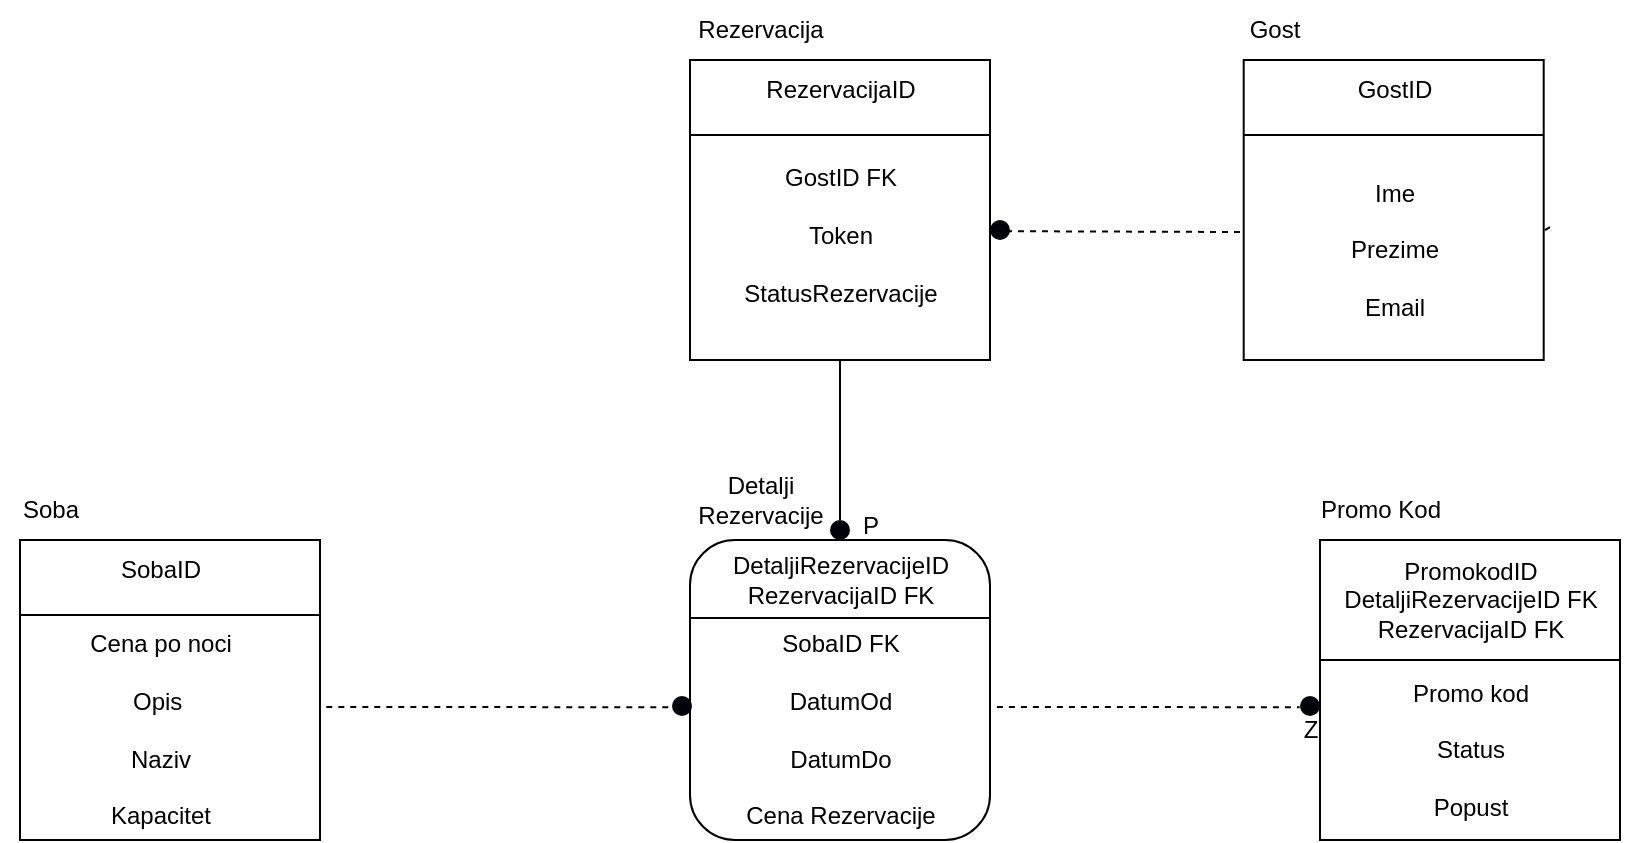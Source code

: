 <mxfile version="22.1.17" type="device">
  <diagram name="Page-1" id="5vQITXYcGP1NPIFjUh3j">
    <mxGraphModel dx="1290" dy="530" grid="1" gridSize="10" guides="1" tooltips="1" connect="1" arrows="1" fold="1" page="1" pageScale="1" pageWidth="827" pageHeight="1169" math="0" shadow="0">
      <root>
        <mxCell id="0" />
        <mxCell id="1" parent="0" />
        <mxCell id="q8Q87Shdo5xeXCRGVh9m-1" value="" style="whiteSpace=wrap;html=1;aspect=fixed;" vertex="1" parent="1">
          <mxGeometry x="631.85" y="40" width="150" height="150" as="geometry" />
        </mxCell>
        <mxCell id="q8Q87Shdo5xeXCRGVh9m-3" value="" style="endArrow=none;html=1;rounded=0;exitX=0;exitY=0.25;exitDx=0;exitDy=0;entryX=1;entryY=0.25;entryDx=0;entryDy=0;" edge="1" parent="1" source="q8Q87Shdo5xeXCRGVh9m-1" target="q8Q87Shdo5xeXCRGVh9m-1">
          <mxGeometry width="50" height="50" relative="1" as="geometry">
            <mxPoint x="981.85" y="300" as="sourcePoint" />
            <mxPoint x="1031.85" y="250" as="targetPoint" />
          </mxGeometry>
        </mxCell>
        <mxCell id="q8Q87Shdo5xeXCRGVh9m-4" value="GostID" style="text;html=1;align=center;verticalAlign=middle;resizable=0;points=[];autosize=1;strokeColor=none;fillColor=none;" vertex="1" parent="1">
          <mxGeometry x="676.85" y="40" width="60" height="30" as="geometry" />
        </mxCell>
        <mxCell id="q8Q87Shdo5xeXCRGVh9m-5" value="Ime&lt;br&gt;&lt;br&gt;Prezime&lt;br&gt;&lt;br&gt;Email" style="text;html=1;align=center;verticalAlign=middle;resizable=0;points=[];autosize=1;strokeColor=none;fillColor=none;" vertex="1" parent="1">
          <mxGeometry x="671.85" y="90" width="70" height="90" as="geometry" />
        </mxCell>
        <mxCell id="q8Q87Shdo5xeXCRGVh9m-6" value="" style="whiteSpace=wrap;html=1;aspect=fixed;" vertex="1" parent="1">
          <mxGeometry x="355" y="40" width="150" height="150" as="geometry" />
        </mxCell>
        <mxCell id="q8Q87Shdo5xeXCRGVh9m-7" value="" style="endArrow=none;html=1;rounded=0;exitX=0;exitY=0.25;exitDx=0;exitDy=0;entryX=1;entryY=0.25;entryDx=0;entryDy=0;" edge="1" parent="1" source="q8Q87Shdo5xeXCRGVh9m-6" target="q8Q87Shdo5xeXCRGVh9m-6">
          <mxGeometry width="50" height="50" relative="1" as="geometry">
            <mxPoint x="705" y="300" as="sourcePoint" />
            <mxPoint x="755" y="250" as="targetPoint" />
          </mxGeometry>
        </mxCell>
        <mxCell id="q8Q87Shdo5xeXCRGVh9m-8" value="RezervacijaID" style="text;html=1;align=center;verticalAlign=middle;resizable=0;points=[];autosize=1;strokeColor=none;fillColor=none;" vertex="1" parent="1">
          <mxGeometry x="380" y="40" width="100" height="30" as="geometry" />
        </mxCell>
        <mxCell id="q8Q87Shdo5xeXCRGVh9m-9" value="GostID FK&lt;br&gt;&lt;br&gt;Token&lt;br&gt;&lt;br&gt;StatusRezervacije&lt;br&gt;&lt;br&gt;" style="text;html=1;align=center;verticalAlign=middle;resizable=0;points=[];autosize=1;strokeColor=none;fillColor=none;" vertex="1" parent="1">
          <mxGeometry x="370" y="85" width="120" height="100" as="geometry" />
        </mxCell>
        <mxCell id="q8Q87Shdo5xeXCRGVh9m-10" value="Gost" style="text;html=1;align=center;verticalAlign=middle;resizable=0;points=[];autosize=1;strokeColor=none;fillColor=none;" vertex="1" parent="1">
          <mxGeometry x="621.85" y="10" width="50" height="30" as="geometry" />
        </mxCell>
        <mxCell id="q8Q87Shdo5xeXCRGVh9m-11" value="Rezervacija" style="text;html=1;align=center;verticalAlign=middle;resizable=0;points=[];autosize=1;strokeColor=none;fillColor=none;" vertex="1" parent="1">
          <mxGeometry x="345" y="10" width="90" height="30" as="geometry" />
        </mxCell>
        <mxCell id="q8Q87Shdo5xeXCRGVh9m-20" value="" style="endArrow=none;dashed=1;html=1;rounded=0;entryX=-0.016;entryY=0.557;entryDx=0;entryDy=0;entryPerimeter=0;exitX=1.021;exitY=0.557;exitDx=0;exitDy=0;exitPerimeter=0;" edge="1" parent="1" source="q8Q87Shdo5xeXCRGVh9m-1">
          <mxGeometry width="50" height="50" relative="1" as="geometry">
            <mxPoint x="784.85" y="124" as="sourcePoint" />
            <mxPoint x="781.69" y="125.57" as="targetPoint" />
          </mxGeometry>
        </mxCell>
        <mxCell id="q8Q87Shdo5xeXCRGVh9m-21" value="" style="endArrow=none;html=1;rounded=0;entryX=0.5;entryY=1;entryDx=0;entryDy=0;" edge="1" parent="1" source="q8Q87Shdo5xeXCRGVh9m-22" target="q8Q87Shdo5xeXCRGVh9m-6">
          <mxGeometry width="50" height="50" relative="1" as="geometry">
            <mxPoint x="430" y="280" as="sourcePoint" />
            <mxPoint x="285" y="250" as="targetPoint" />
          </mxGeometry>
        </mxCell>
        <mxCell id="q8Q87Shdo5xeXCRGVh9m-23" value="" style="endArrow=none;html=1;rounded=0;entryX=0.5;entryY=1;entryDx=0;entryDy=0;" edge="1" parent="1" target="q8Q87Shdo5xeXCRGVh9m-22">
          <mxGeometry width="50" height="50" relative="1" as="geometry">
            <mxPoint x="430" y="280" as="sourcePoint" />
            <mxPoint x="430" y="190" as="targetPoint" />
          </mxGeometry>
        </mxCell>
        <mxCell id="q8Q87Shdo5xeXCRGVh9m-22" value="" style="shape=ellipse;fillColor=#00040A;strokeColor=none;html=1;sketch=0;" vertex="1" parent="1">
          <mxGeometry x="425" y="270" width="10" height="10" as="geometry" />
        </mxCell>
        <mxCell id="q8Q87Shdo5xeXCRGVh9m-28" value="Detalji &lt;br&gt;Rezervacije" style="text;html=1;align=center;verticalAlign=middle;resizable=0;points=[];autosize=1;strokeColor=none;fillColor=none;" vertex="1" parent="1">
          <mxGeometry x="345" y="240" width="90" height="40" as="geometry" />
        </mxCell>
        <mxCell id="q8Q87Shdo5xeXCRGVh9m-29" value="" style="rounded=1;whiteSpace=wrap;html=1;" vertex="1" parent="1">
          <mxGeometry x="355" y="280" width="150" height="150" as="geometry" />
        </mxCell>
        <mxCell id="q8Q87Shdo5xeXCRGVh9m-27" value="SobaID FK&lt;br&gt;&lt;br&gt;DatumOd&lt;br&gt;&lt;br&gt;DatumDo&lt;br&gt;&lt;br&gt;Cena Rezervacije" style="text;html=1;align=center;verticalAlign=middle;resizable=0;points=[];autosize=1;strokeColor=none;fillColor=none;" vertex="1" parent="1">
          <mxGeometry x="370" y="320" width="120" height="110" as="geometry" />
        </mxCell>
        <mxCell id="q8Q87Shdo5xeXCRGVh9m-26" value="DetaljiRezervacijeID&lt;br&gt;RezervacijaID FK&lt;br&gt;" style="text;html=1;align=center;verticalAlign=middle;resizable=0;points=[];autosize=1;strokeColor=none;fillColor=none;" vertex="1" parent="1">
          <mxGeometry x="365" y="280" width="130" height="40" as="geometry" />
        </mxCell>
        <mxCell id="q8Q87Shdo5xeXCRGVh9m-25" value="" style="endArrow=none;html=1;rounded=0;exitX=0;exitY=0.25;exitDx=0;exitDy=0;entryX=1;entryY=0.25;entryDx=0;entryDy=0;" edge="1" parent="1">
          <mxGeometry width="50" height="50" relative="1" as="geometry">
            <mxPoint x="355" y="319" as="sourcePoint" />
            <mxPoint x="505" y="319" as="targetPoint" />
          </mxGeometry>
        </mxCell>
        <mxCell id="q8Q87Shdo5xeXCRGVh9m-30" value="" style="whiteSpace=wrap;html=1;aspect=fixed;" vertex="1" parent="1">
          <mxGeometry x="20" y="280" width="150" height="150" as="geometry" />
        </mxCell>
        <mxCell id="q8Q87Shdo5xeXCRGVh9m-31" value="" style="endArrow=none;html=1;rounded=0;exitX=0;exitY=0.25;exitDx=0;exitDy=0;entryX=1;entryY=0.25;entryDx=0;entryDy=0;" edge="1" parent="1" source="q8Q87Shdo5xeXCRGVh9m-30" target="q8Q87Shdo5xeXCRGVh9m-30">
          <mxGeometry width="50" height="50" relative="1" as="geometry">
            <mxPoint x="370" y="550" as="sourcePoint" />
            <mxPoint x="420" y="500" as="targetPoint" />
          </mxGeometry>
        </mxCell>
        <mxCell id="q8Q87Shdo5xeXCRGVh9m-32" value="SobaID" style="text;html=1;align=center;verticalAlign=middle;resizable=0;points=[];autosize=1;strokeColor=none;fillColor=none;" vertex="1" parent="1">
          <mxGeometry x="60" y="280" width="60" height="30" as="geometry" />
        </mxCell>
        <mxCell id="q8Q87Shdo5xeXCRGVh9m-33" value="Cena po noci&lt;br&gt;&lt;br&gt;Opis&amp;nbsp;&lt;br&gt;&lt;br&gt;Naziv&lt;br&gt;&lt;br&gt;Kapacitet" style="text;html=1;align=center;verticalAlign=middle;resizable=0;points=[];autosize=1;strokeColor=none;fillColor=none;" vertex="1" parent="1">
          <mxGeometry x="45" y="320" width="90" height="110" as="geometry" />
        </mxCell>
        <mxCell id="q8Q87Shdo5xeXCRGVh9m-34" value="Soba" style="text;html=1;align=center;verticalAlign=middle;resizable=0;points=[];autosize=1;strokeColor=none;fillColor=none;" vertex="1" parent="1">
          <mxGeometry x="10" y="250" width="50" height="30" as="geometry" />
        </mxCell>
        <mxCell id="q8Q87Shdo5xeXCRGVh9m-35" value="" style="endArrow=none;dashed=1;html=1;rounded=0;entryX=-0.016;entryY=0.557;entryDx=0;entryDy=0;entryPerimeter=0;exitX=1.021;exitY=0.557;exitDx=0;exitDy=0;exitPerimeter=0;" edge="1" parent="1" source="q8Q87Shdo5xeXCRGVh9m-30" target="q8Q87Shdo5xeXCRGVh9m-36">
          <mxGeometry width="50" height="50" relative="1" as="geometry">
            <mxPoint x="173" y="374" as="sourcePoint" />
            <mxPoint x="488" y="374" as="targetPoint" />
          </mxGeometry>
        </mxCell>
        <mxCell id="q8Q87Shdo5xeXCRGVh9m-36" value="" style="shape=ellipse;fillColor=#00040A;strokeColor=none;html=1;sketch=0;" vertex="1" parent="1">
          <mxGeometry x="346" y="358" width="10" height="10" as="geometry" />
        </mxCell>
        <mxCell id="q8Q87Shdo5xeXCRGVh9m-39" value="" style="whiteSpace=wrap;html=1;aspect=fixed;" vertex="1" parent="1">
          <mxGeometry x="670" y="280" width="150" height="150" as="geometry" />
        </mxCell>
        <mxCell id="q8Q87Shdo5xeXCRGVh9m-40" value="" style="endArrow=none;html=1;rounded=0;exitX=0;exitY=0.25;exitDx=0;exitDy=0;entryX=1;entryY=0.25;entryDx=0;entryDy=0;" edge="1" parent="1">
          <mxGeometry width="50" height="50" relative="1" as="geometry">
            <mxPoint x="670" y="340" as="sourcePoint" />
            <mxPoint x="820" y="340" as="targetPoint" />
          </mxGeometry>
        </mxCell>
        <mxCell id="q8Q87Shdo5xeXCRGVh9m-41" value="PromokodID&lt;br&gt;DetaljiRezervacijeID FK&lt;br&gt;RezervacijaID FK" style="text;html=1;align=center;verticalAlign=middle;resizable=0;points=[];autosize=1;strokeColor=none;fillColor=none;" vertex="1" parent="1">
          <mxGeometry x="670" y="280" width="150" height="60" as="geometry" />
        </mxCell>
        <mxCell id="q8Q87Shdo5xeXCRGVh9m-42" value="Promo kod&lt;br&gt;&lt;br&gt;Status&lt;br&gt;&lt;br&gt;Popust&lt;br&gt;" style="text;html=1;align=center;verticalAlign=middle;resizable=0;points=[];autosize=1;strokeColor=none;fillColor=none;" vertex="1" parent="1">
          <mxGeometry x="705" y="340" width="80" height="90" as="geometry" />
        </mxCell>
        <mxCell id="q8Q87Shdo5xeXCRGVh9m-43" value="Promo Kod" style="text;html=1;align=center;verticalAlign=middle;resizable=0;points=[];autosize=1;strokeColor=none;fillColor=none;" vertex="1" parent="1">
          <mxGeometry x="660" y="250" width="80" height="30" as="geometry" />
        </mxCell>
        <mxCell id="q8Q87Shdo5xeXCRGVh9m-49" value="" style="endArrow=none;dashed=1;html=1;rounded=0;entryX=-0.016;entryY=0.557;entryDx=0;entryDy=0;entryPerimeter=0;exitX=1.023;exitY=0.557;exitDx=0;exitDy=0;exitPerimeter=0;" edge="1" parent="1" source="q8Q87Shdo5xeXCRGVh9m-45" target="q8Q87Shdo5xeXCRGVh9m-39">
          <mxGeometry width="50" height="50" relative="1" as="geometry">
            <mxPoint x="532" y="354.5" as="sourcePoint" />
            <mxPoint x="705" y="354.5" as="targetPoint" />
          </mxGeometry>
        </mxCell>
        <mxCell id="q8Q87Shdo5xeXCRGVh9m-50" value="" style="endArrow=none;dashed=1;html=1;rounded=0;entryX=-0.016;entryY=0.557;entryDx=0;entryDy=0;entryPerimeter=0;exitX=1.023;exitY=0.557;exitDx=0;exitDy=0;exitPerimeter=0;" edge="1" parent="1" source="q8Q87Shdo5xeXCRGVh9m-29" target="q8Q87Shdo5xeXCRGVh9m-45">
          <mxGeometry width="50" height="50" relative="1" as="geometry">
            <mxPoint x="508" y="364" as="sourcePoint" />
            <mxPoint x="668" y="364" as="targetPoint" />
          </mxGeometry>
        </mxCell>
        <mxCell id="q8Q87Shdo5xeXCRGVh9m-45" value="" style="shape=ellipse;fillColor=#00040A;strokeColor=none;html=1;sketch=0;" vertex="1" parent="1">
          <mxGeometry x="660" y="358" width="10" height="10" as="geometry" />
        </mxCell>
        <mxCell id="q8Q87Shdo5xeXCRGVh9m-53" value="" style="endArrow=none;dashed=1;html=1;rounded=0;entryX=-0.016;entryY=0.557;entryDx=0;entryDy=0;entryPerimeter=0;" edge="1" parent="1" target="q8Q87Shdo5xeXCRGVh9m-52">
          <mxGeometry width="50" height="50" relative="1" as="geometry">
            <mxPoint x="630" y="126" as="sourcePoint" />
            <mxPoint x="353" y="124" as="targetPoint" />
          </mxGeometry>
        </mxCell>
        <mxCell id="q8Q87Shdo5xeXCRGVh9m-52" value="" style="shape=ellipse;fillColor=#00040A;strokeColor=none;html=1;sketch=0;" vertex="1" parent="1">
          <mxGeometry x="505" y="120" width="10" height="10" as="geometry" />
        </mxCell>
        <mxCell id="q8Q87Shdo5xeXCRGVh9m-54" value="Z" style="text;html=1;align=center;verticalAlign=middle;resizable=0;points=[];autosize=1;strokeColor=none;fillColor=none;" vertex="1" parent="1">
          <mxGeometry x="650" y="360" width="30" height="30" as="geometry" />
        </mxCell>
        <mxCell id="q8Q87Shdo5xeXCRGVh9m-55" value="P" style="text;html=1;align=center;verticalAlign=middle;resizable=0;points=[];autosize=1;strokeColor=none;fillColor=none;" vertex="1" parent="1">
          <mxGeometry x="430" y="258" width="30" height="30" as="geometry" />
        </mxCell>
      </root>
    </mxGraphModel>
  </diagram>
</mxfile>
